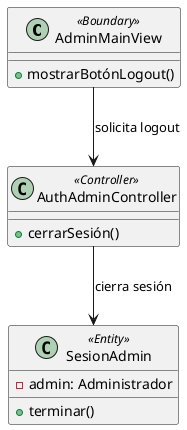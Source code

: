 @startuml LogoutAdmin
class "AdminMainView" as MainView <<Boundary>> {
  + mostrarBotónLogout()
}

class "AuthAdminController" as AuthController <<Controller>> {
  + cerrarSesión()
}

class "SesionAdmin" as Sesion <<Entity>> {
  - admin: Administrador
  + terminar()
}

MainView --> AuthController : "solicita logout"
AuthController --> Sesion : "cierra sesión"
@enduml